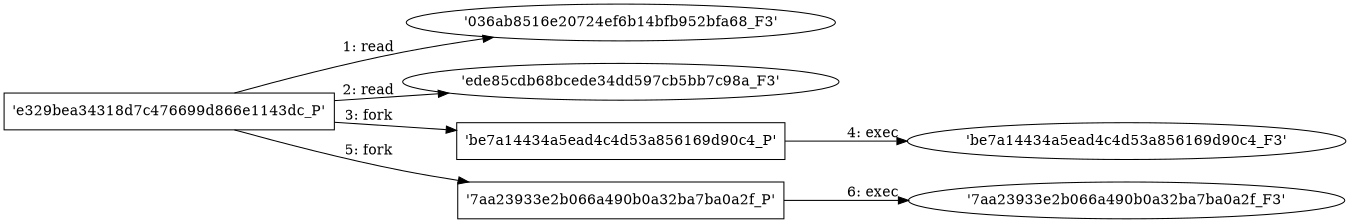 digraph "D:\Learning\Paper\apt\基于CTI的攻击预警\Dataset\攻击图\ASGfromALLCTI\Everything You Need to Know About the Security of Voice-Activated Smart Speakers.dot" {
rankdir="LR"
size="9"
fixedsize="false"
splines="true"
nodesep=0.3
ranksep=0
fontsize=10
overlap="scalexy"
engine= "neato"
	"'036ab8516e20724ef6b14bfb952bfa68_F3'" [node_type=file shape=ellipse]
	"'e329bea34318d7c476699d866e1143dc_P'" [node_type=Process shape=box]
	"'e329bea34318d7c476699d866e1143dc_P'" -> "'036ab8516e20724ef6b14bfb952bfa68_F3'" [label="1: read"]
	"'ede85cdb68bcede34dd597cb5bb7c98a_F3'" [node_type=file shape=ellipse]
	"'e329bea34318d7c476699d866e1143dc_P'" [node_type=Process shape=box]
	"'e329bea34318d7c476699d866e1143dc_P'" -> "'ede85cdb68bcede34dd597cb5bb7c98a_F3'" [label="2: read"]
	"'e329bea34318d7c476699d866e1143dc_P'" [node_type=Process shape=box]
	"'be7a14434a5ead4c4d53a856169d90c4_P'" [node_type=Process shape=box]
	"'e329bea34318d7c476699d866e1143dc_P'" -> "'be7a14434a5ead4c4d53a856169d90c4_P'" [label="3: fork"]
	"'be7a14434a5ead4c4d53a856169d90c4_P'" [node_type=Process shape=box]
	"'be7a14434a5ead4c4d53a856169d90c4_F3'" [node_type=File shape=ellipse]
	"'be7a14434a5ead4c4d53a856169d90c4_P'" -> "'be7a14434a5ead4c4d53a856169d90c4_F3'" [label="4: exec"]
	"'e329bea34318d7c476699d866e1143dc_P'" [node_type=Process shape=box]
	"'7aa23933e2b066a490b0a32ba7ba0a2f_P'" [node_type=Process shape=box]
	"'e329bea34318d7c476699d866e1143dc_P'" -> "'7aa23933e2b066a490b0a32ba7ba0a2f_P'" [label="5: fork"]
	"'7aa23933e2b066a490b0a32ba7ba0a2f_P'" [node_type=Process shape=box]
	"'7aa23933e2b066a490b0a32ba7ba0a2f_F3'" [node_type=File shape=ellipse]
	"'7aa23933e2b066a490b0a32ba7ba0a2f_P'" -> "'7aa23933e2b066a490b0a32ba7ba0a2f_F3'" [label="6: exec"]
}
